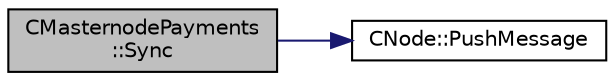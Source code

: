 digraph "CMasternodePayments::Sync"
{
  edge [fontname="Helvetica",fontsize="10",labelfontname="Helvetica",labelfontsize="10"];
  node [fontname="Helvetica",fontsize="10",shape=record];
  rankdir="LR";
  Node997 [label="CMasternodePayments\l::Sync",height=0.2,width=0.4,color="black", fillcolor="grey75", style="filled", fontcolor="black"];
  Node997 -> Node998 [color="midnightblue",fontsize="10",style="solid",fontname="Helvetica"];
  Node998 [label="CNode::PushMessage",height=0.2,width=0.4,color="black", fillcolor="white", style="filled",URL="$d1/d64/class_c_node.html#a204fda3d33404cb37698c085b1583ab2"];
}
